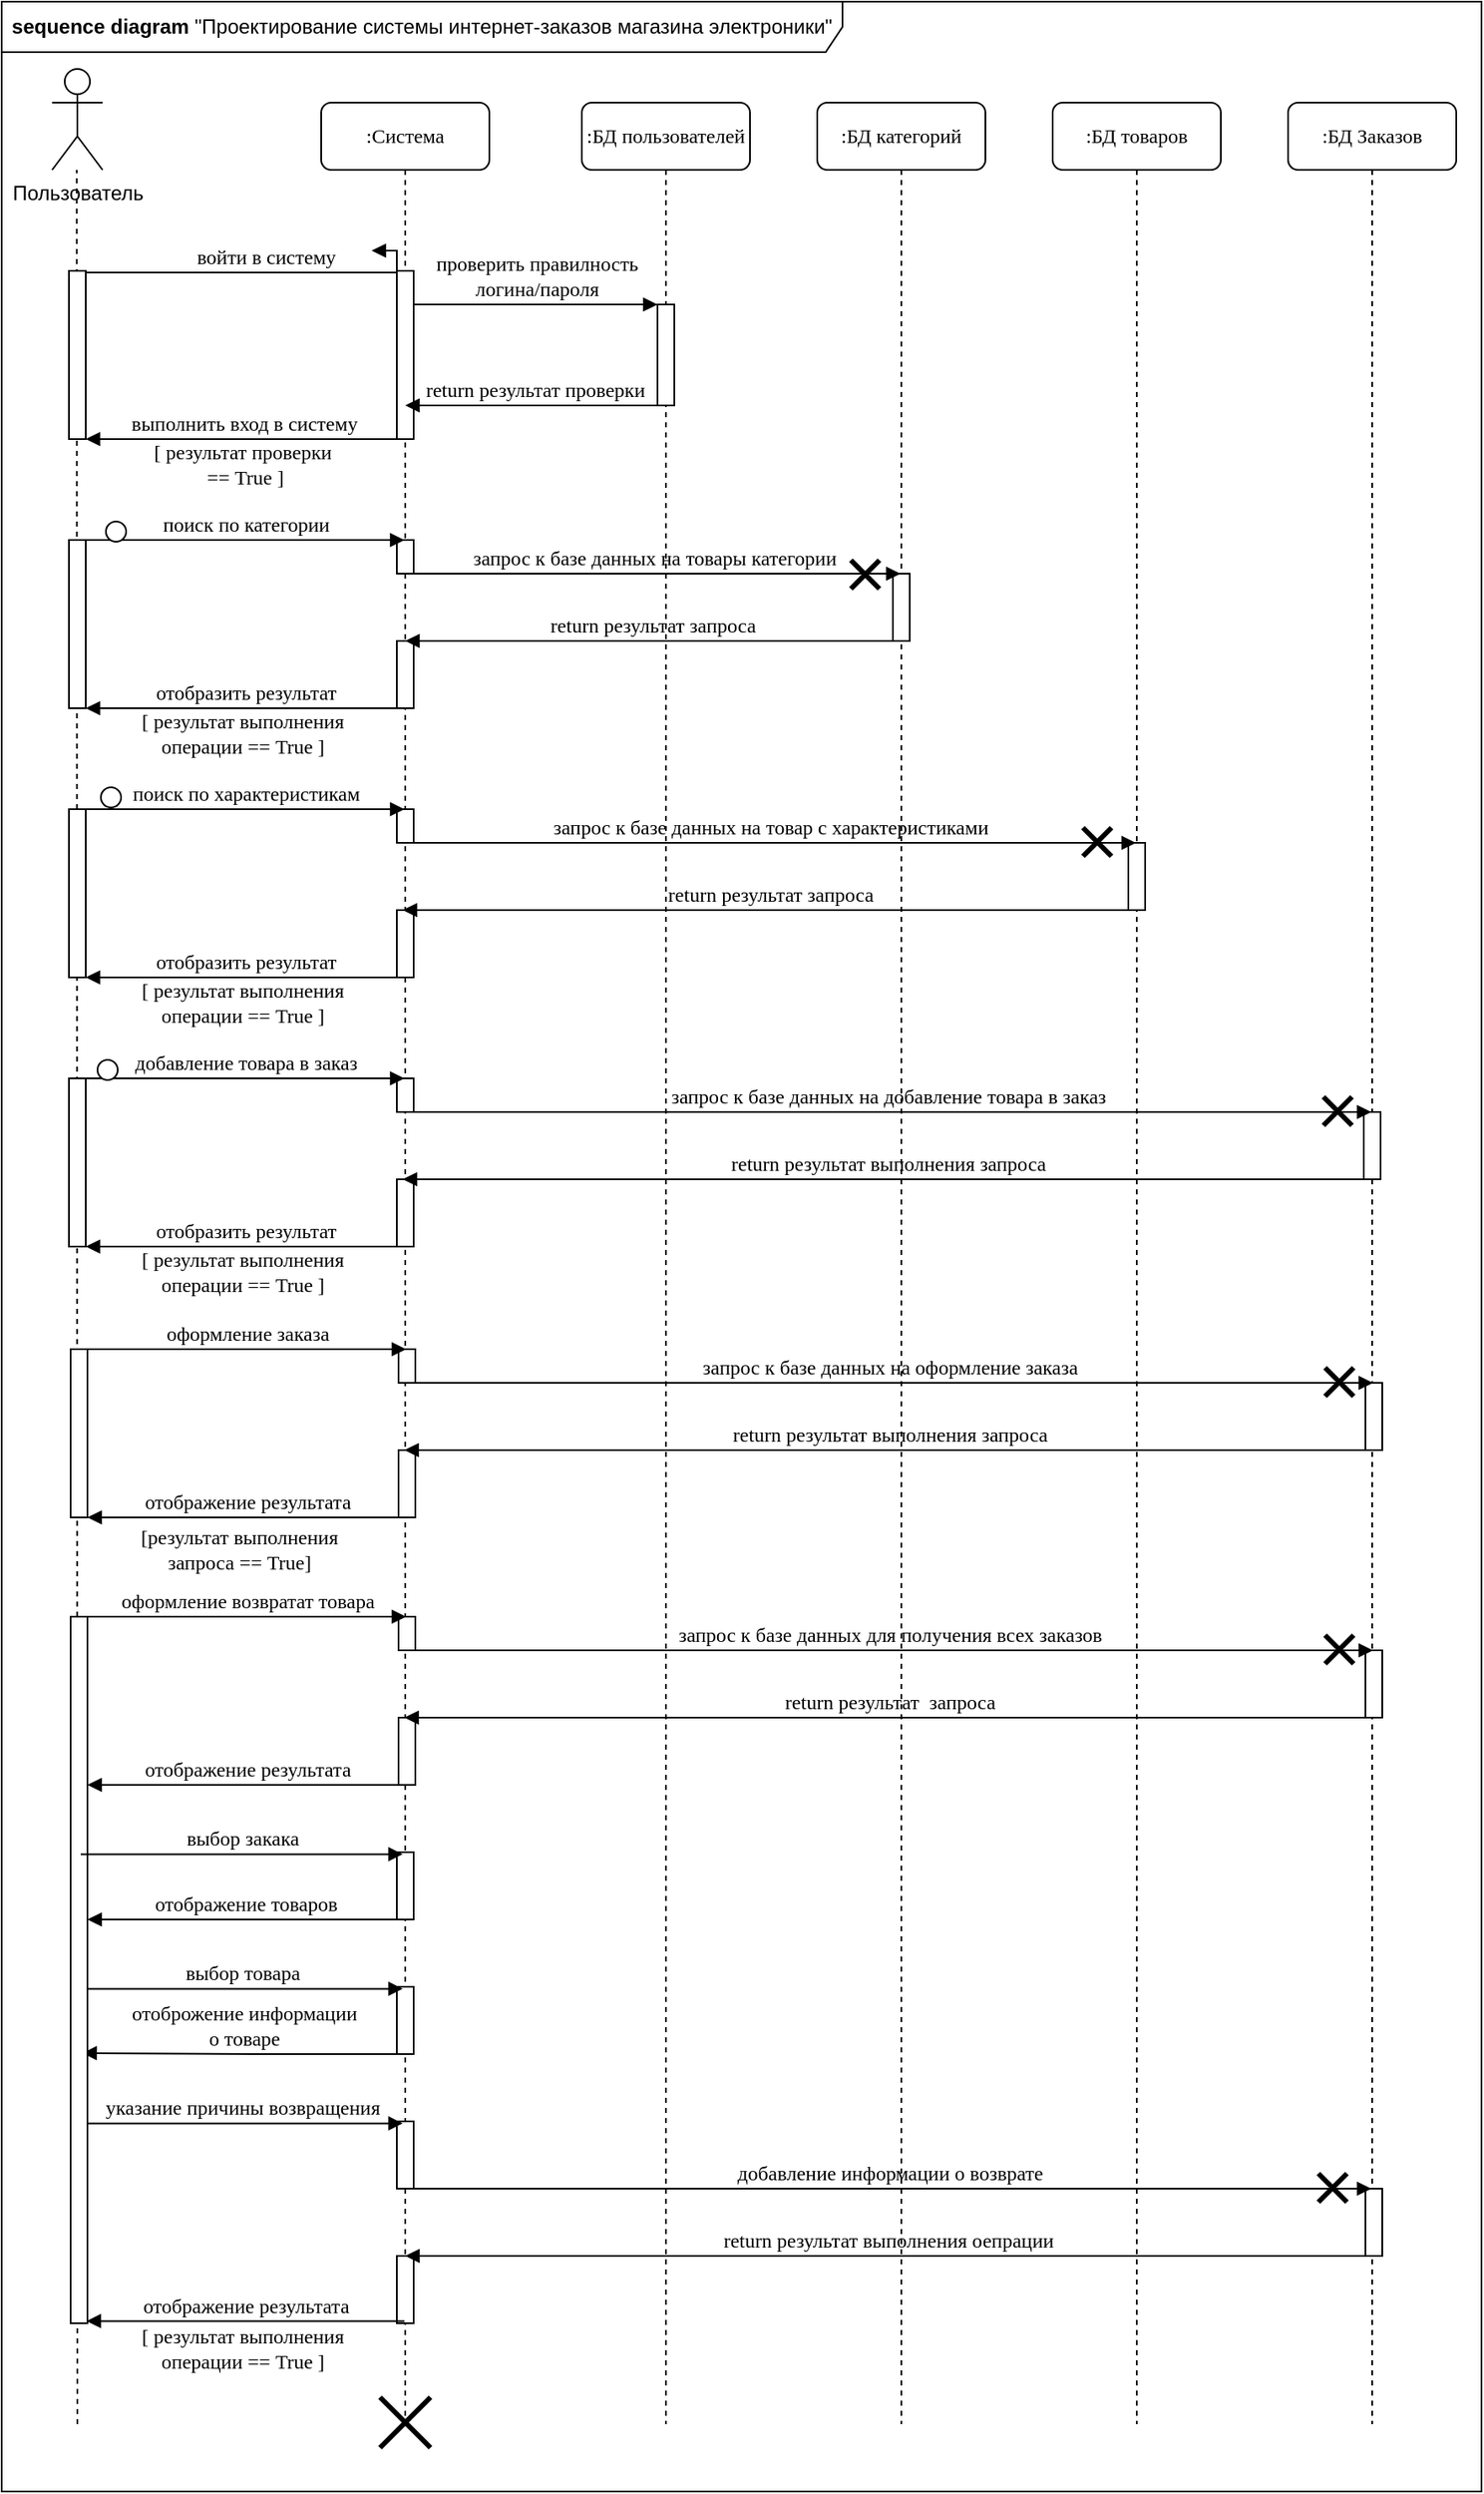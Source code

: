 <mxfile version="12.9.10" type="github">
  <diagram name="Page-1" id="13e1069c-82ec-6db2-03f1-153e76fe0fe0">
    <mxGraphModel dx="824" dy="417" grid="1" gridSize="10" guides="1" tooltips="1" connect="1" arrows="1" fold="1" page="1" pageScale="1" pageWidth="1100" pageHeight="850" background="#ffffff" math="0" shadow="0">
      <root>
        <mxCell id="0" />
        <mxCell id="1" parent="0" />
        <mxCell id="cNQvv4U7qq9ZEQ0QpZhL-15" value="&lt;b&gt;sequence diagram&lt;/b&gt;&amp;nbsp;&quot;Проектирование системы интернет-заказов магазина электроники&quot;" style="shape=umlFrame;whiteSpace=wrap;html=1;width=500;height=30;" vertex="1" parent="1">
          <mxGeometry x="40" y="40" width="880" height="1480" as="geometry" />
        </mxCell>
        <mxCell id="7baba1c4bc27f4b0-2" value=":Система" style="shape=umlLifeline;perimeter=lifelinePerimeter;whiteSpace=wrap;html=1;container=1;collapsible=0;recursiveResize=0;outlineConnect=0;rounded=1;shadow=0;comic=0;labelBackgroundColor=none;strokeWidth=1;fontFamily=Verdana;fontSize=12;align=center;" parent="1" vertex="1">
          <mxGeometry x="230" y="100" width="100" height="1380" as="geometry" />
        </mxCell>
        <mxCell id="7baba1c4bc27f4b0-10" value="" style="html=1;points=[];perimeter=orthogonalPerimeter;rounded=0;shadow=0;comic=0;labelBackgroundColor=none;strokeWidth=1;fontFamily=Verdana;fontSize=12;align=center;" parent="7baba1c4bc27f4b0-2" vertex="1">
          <mxGeometry x="45" y="100" width="10" height="100" as="geometry" />
        </mxCell>
        <mxCell id="cNQvv4U7qq9ZEQ0QpZhL-31" value="" style="html=1;points=[];perimeter=orthogonalPerimeter;rounded=0;shadow=0;comic=0;labelBackgroundColor=none;strokeWidth=1;fontFamily=Verdana;fontSize=12;align=center;" vertex="1" parent="7baba1c4bc27f4b0-2">
          <mxGeometry x="45" y="260" width="10" height="20" as="geometry" />
        </mxCell>
        <mxCell id="cNQvv4U7qq9ZEQ0QpZhL-36" value="" style="html=1;points=[];perimeter=orthogonalPerimeter;rounded=0;shadow=0;comic=0;labelBackgroundColor=none;strokeWidth=1;fontFamily=Verdana;fontSize=12;align=center;" vertex="1" parent="7baba1c4bc27f4b0-2">
          <mxGeometry x="45" y="320" width="10" height="40" as="geometry" />
        </mxCell>
        <mxCell id="cNQvv4U7qq9ZEQ0QpZhL-108" value="" style="html=1;points=[];perimeter=orthogonalPerimeter;rounded=0;shadow=0;comic=0;labelBackgroundColor=none;strokeWidth=1;fontFamily=Verdana;fontSize=12;align=center;" vertex="1" parent="7baba1c4bc27f4b0-2">
          <mxGeometry x="45" y="1040" width="10" height="40" as="geometry" />
        </mxCell>
        <mxCell id="cNQvv4U7qq9ZEQ0QpZhL-112" value="" style="html=1;points=[];perimeter=orthogonalPerimeter;rounded=0;shadow=0;comic=0;labelBackgroundColor=none;strokeWidth=1;fontFamily=Verdana;fontSize=12;align=center;" vertex="1" parent="7baba1c4bc27f4b0-2">
          <mxGeometry x="45" y="1120" width="10" height="40" as="geometry" />
        </mxCell>
        <mxCell id="cNQvv4U7qq9ZEQ0QpZhL-113" value="выбор товара" style="html=1;verticalAlign=bottom;endArrow=block;labelBackgroundColor=none;fontFamily=Verdana;fontSize=12;elbow=vertical;exitX=0.7;exitY=0.706;exitDx=0;exitDy=0;exitPerimeter=0;" edge="1" parent="7baba1c4bc27f4b0-2">
          <mxGeometry relative="1" as="geometry">
            <mxPoint x="-143.0" y="1121.2" as="sourcePoint" />
            <mxPoint x="48.5" y="1121.2" as="targetPoint" />
            <Array as="points" />
          </mxGeometry>
        </mxCell>
        <mxCell id="cNQvv4U7qq9ZEQ0QpZhL-114" value="отоброжение информации&lt;br&gt;о товаре" style="html=1;verticalAlign=bottom;endArrow=block;labelBackgroundColor=none;fontFamily=Verdana;fontSize=12;elbow=vertical;entryX=0.7;entryY=0.598;entryDx=0;entryDy=0;entryPerimeter=0;" edge="1" parent="7baba1c4bc27f4b0-2">
          <mxGeometry relative="1" as="geometry">
            <mxPoint x="49.5" y="1160" as="sourcePoint" />
            <mxPoint x="-142.0" y="1159.4" as="targetPoint" />
            <Array as="points">
              <mxPoint x="-30" y="1160" />
            </Array>
          </mxGeometry>
        </mxCell>
        <mxCell id="cNQvv4U7qq9ZEQ0QpZhL-116" value="" style="html=1;points=[];perimeter=orthogonalPerimeter;rounded=0;shadow=0;comic=0;labelBackgroundColor=none;strokeWidth=1;fontFamily=Verdana;fontSize=12;align=center;" vertex="1" parent="7baba1c4bc27f4b0-2">
          <mxGeometry x="45" y="1200" width="10" height="40" as="geometry" />
        </mxCell>
        <mxCell id="cNQvv4U7qq9ZEQ0QpZhL-117" value="указание причины возвращения" style="html=1;verticalAlign=bottom;endArrow=block;labelBackgroundColor=none;fontFamily=Verdana;fontSize=12;elbow=vertical;exitX=0.7;exitY=0.706;exitDx=0;exitDy=0;exitPerimeter=0;" edge="1" parent="7baba1c4bc27f4b0-2">
          <mxGeometry relative="1" as="geometry">
            <mxPoint x="-143.0" y="1201.2" as="sourcePoint" />
            <mxPoint x="48.5" y="1201.2" as="targetPoint" />
            <Array as="points" />
          </mxGeometry>
        </mxCell>
        <mxCell id="cNQvv4U7qq9ZEQ0QpZhL-123" value="" style="html=1;points=[];perimeter=orthogonalPerimeter;rounded=0;shadow=0;comic=0;labelBackgroundColor=none;strokeWidth=1;fontFamily=Verdana;fontSize=12;align=center;" vertex="1" parent="7baba1c4bc27f4b0-2">
          <mxGeometry x="45" y="1280" width="10" height="40" as="geometry" />
        </mxCell>
        <mxCell id="7baba1c4bc27f4b0-3" value=":БД пользователей" style="shape=umlLifeline;perimeter=lifelinePerimeter;whiteSpace=wrap;html=1;container=1;collapsible=0;recursiveResize=0;outlineConnect=0;rounded=1;shadow=0;comic=0;labelBackgroundColor=none;strokeWidth=1;fontFamily=Verdana;fontSize=12;align=center;" parent="1" vertex="1">
          <mxGeometry x="385" y="100" width="100" height="1380" as="geometry" />
        </mxCell>
        <mxCell id="7baba1c4bc27f4b0-13" value="" style="html=1;points=[];perimeter=orthogonalPerimeter;rounded=0;shadow=0;comic=0;labelBackgroundColor=none;strokeWidth=1;fontFamily=Verdana;fontSize=12;align=center;" parent="7baba1c4bc27f4b0-3" vertex="1">
          <mxGeometry x="45" y="120" width="10" height="60" as="geometry" />
        </mxCell>
        <mxCell id="7baba1c4bc27f4b0-4" value=":БД категорий" style="shape=umlLifeline;perimeter=lifelinePerimeter;whiteSpace=wrap;html=1;container=1;collapsible=0;recursiveResize=0;outlineConnect=0;rounded=1;shadow=0;comic=0;labelBackgroundColor=none;strokeWidth=1;fontFamily=Verdana;fontSize=12;align=center;" parent="1" vertex="1">
          <mxGeometry x="525" y="100" width="100" height="1380" as="geometry" />
        </mxCell>
        <mxCell id="cNQvv4U7qq9ZEQ0QpZhL-29" value="" style="html=1;points=[];perimeter=orthogonalPerimeter;rounded=0;shadow=0;comic=0;labelBackgroundColor=none;strokeWidth=1;fontFamily=Verdana;fontSize=12;align=center;" vertex="1" parent="7baba1c4bc27f4b0-4">
          <mxGeometry x="45" y="280" width="10" height="40" as="geometry" />
        </mxCell>
        <mxCell id="7baba1c4bc27f4b0-5" value=":БД товаров" style="shape=umlLifeline;perimeter=lifelinePerimeter;whiteSpace=wrap;html=1;container=1;collapsible=0;recursiveResize=0;outlineConnect=0;rounded=1;shadow=0;comic=0;labelBackgroundColor=none;strokeWidth=1;fontFamily=Verdana;fontSize=12;align=center;" parent="1" vertex="1">
          <mxGeometry x="665" y="100" width="100" height="1380" as="geometry" />
        </mxCell>
        <mxCell id="cNQvv4U7qq9ZEQ0QpZhL-56" value="" style="html=1;points=[];perimeter=orthogonalPerimeter;rounded=0;shadow=0;comic=0;labelBackgroundColor=none;strokeWidth=1;fontFamily=Verdana;fontSize=12;align=center;" vertex="1" parent="7baba1c4bc27f4b0-5">
          <mxGeometry x="45" y="440" width="10" height="40" as="geometry" />
        </mxCell>
        <mxCell id="7baba1c4bc27f4b0-6" value=":БД Заказов" style="shape=umlLifeline;perimeter=lifelinePerimeter;whiteSpace=wrap;html=1;container=1;collapsible=0;recursiveResize=0;outlineConnect=0;rounded=1;shadow=0;comic=0;labelBackgroundColor=none;strokeWidth=1;fontFamily=Verdana;fontSize=12;align=center;" parent="1" vertex="1">
          <mxGeometry x="805" y="100" width="100" height="1380" as="geometry" />
        </mxCell>
        <mxCell id="cNQvv4U7qq9ZEQ0QpZhL-62" value="" style="html=1;points=[];perimeter=orthogonalPerimeter;rounded=0;shadow=0;comic=0;labelBackgroundColor=none;strokeWidth=1;fontFamily=Verdana;fontSize=12;align=center;" vertex="1" parent="7baba1c4bc27f4b0-6">
          <mxGeometry x="45" y="600" width="10" height="40" as="geometry" />
        </mxCell>
        <mxCell id="cNQvv4U7qq9ZEQ0QpZhL-120" value="" style="html=1;points=[];perimeter=orthogonalPerimeter;rounded=0;shadow=0;comic=0;labelBackgroundColor=none;strokeWidth=1;fontFamily=Verdana;fontSize=12;align=center;" vertex="1" parent="7baba1c4bc27f4b0-6">
          <mxGeometry x="46" y="1240" width="10" height="40" as="geometry" />
        </mxCell>
        <mxCell id="7baba1c4bc27f4b0-14" value="проверить правилность&lt;br&gt;логина/пароля" style="html=1;verticalAlign=bottom;endArrow=block;entryX=0;entryY=0;labelBackgroundColor=none;fontFamily=Verdana;fontSize=12;edgeStyle=elbowEdgeStyle;elbow=vertical;" parent="1" source="7baba1c4bc27f4b0-10" target="7baba1c4bc27f4b0-13" edge="1">
          <mxGeometry relative="1" as="geometry">
            <mxPoint x="355" y="220" as="sourcePoint" />
          </mxGeometry>
        </mxCell>
        <mxCell id="cNQvv4U7qq9ZEQ0QpZhL-11" value="Пользователь" style="shape=umlActor;verticalLabelPosition=bottom;labelBackgroundColor=#ffffff;verticalAlign=top;html=1;outlineConnect=0;" vertex="1" parent="1">
          <mxGeometry x="70" y="80" width="30" height="60" as="geometry" />
        </mxCell>
        <mxCell id="cNQvv4U7qq9ZEQ0QpZhL-18" value="return результат проверки" style="html=1;verticalAlign=bottom;endArrow=block;labelBackgroundColor=none;fontFamily=Verdana;fontSize=12;edgeStyle=elbowEdgeStyle;elbow=vertical;" edge="1" parent="1" source="7baba1c4bc27f4b0-3" target="7baba1c4bc27f4b0-2">
          <mxGeometry relative="1" as="geometry">
            <mxPoint x="290" y="229.69" as="sourcePoint" />
            <mxPoint x="440" y="230" as="targetPoint" />
            <Array as="points">
              <mxPoint x="360" y="280" />
            </Array>
          </mxGeometry>
        </mxCell>
        <mxCell id="cNQvv4U7qq9ZEQ0QpZhL-20" value="выполнить вход в систему" style="html=1;verticalAlign=bottom;endArrow=block;labelBackgroundColor=none;fontFamily=Verdana;fontSize=12;elbow=vertical;" edge="1" parent="1" target="7baba1c4bc27f4b0-9">
          <mxGeometry relative="1" as="geometry">
            <mxPoint x="278.5" y="300" as="sourcePoint" />
            <mxPoint x="86" y="302" as="targetPoint" />
          </mxGeometry>
        </mxCell>
        <mxCell id="cNQvv4U7qq9ZEQ0QpZhL-14" value="" style="endArrow=none;dashed=1;html=1;strokeColor=#000000;" edge="1" parent="1">
          <mxGeometry width="50" height="50" relative="1" as="geometry">
            <mxPoint x="85" y="1480" as="sourcePoint" />
            <mxPoint x="84.66" y="140" as="targetPoint" />
          </mxGeometry>
        </mxCell>
        <mxCell id="7baba1c4bc27f4b0-9" value="" style="html=1;points=[];perimeter=orthogonalPerimeter;rounded=0;shadow=0;comic=0;labelBackgroundColor=none;strokeWidth=1;fontFamily=Verdana;fontSize=12;align=center;" parent="1" vertex="1">
          <mxGeometry x="80" y="200" width="10" height="100" as="geometry" />
        </mxCell>
        <mxCell id="cNQvv4U7qq9ZEQ0QpZhL-25" value="" style="html=1;points=[];perimeter=orthogonalPerimeter;rounded=0;shadow=0;comic=0;labelBackgroundColor=none;strokeWidth=1;fontFamily=Verdana;fontSize=12;align=center;" vertex="1" parent="1">
          <mxGeometry x="80" y="360" width="10" height="100" as="geometry" />
        </mxCell>
        <mxCell id="cNQvv4U7qq9ZEQ0QpZhL-30" value="поиск по категории" style="html=1;verticalAlign=bottom;endArrow=block;labelBackgroundColor=none;fontFamily=Verdana;fontSize=12;elbow=vertical;exitX=1;exitY=0;exitDx=0;exitDy=0;exitPerimeter=0;" edge="1" parent="1" source="cNQvv4U7qq9ZEQ0QpZhL-25" target="7baba1c4bc27f4b0-2">
          <mxGeometry relative="1" as="geometry">
            <mxPoint x="100" y="380" as="sourcePoint" />
            <mxPoint x="584.5" y="410" as="targetPoint" />
            <Array as="points" />
          </mxGeometry>
        </mxCell>
        <mxCell id="cNQvv4U7qq9ZEQ0QpZhL-33" value="запрос к базе данных на товары категории&lt;span style=&quot;font-family: monospace ; font-size: 0px&quot;&gt;%3CmxGraphModel%3E%3Croot%3E%3CmxCell%20id%3D%220%22%2F%3E%3CmxCell%20id%3D%221%22%20parent%3D%220%22%2F%3E%3CmxCell%20id%3D%222%22%20value%3D%22%D0%BF%D0%BE%D0%B8%D1%81%D0%BA%20%D0%BF%D0%BE%20%D1%85%D0%B0%D1%80%D0%B0%D0%BA%D1%82%D0%B5%D1%80%D0%B8%D1%81%D1%82%D0%B8%D0%BA%D0%B0%D0%BC%22%20style%3D%22html%3D1%3BverticalAlign%3Dbottom%3BendArrow%3Dblock%3BlabelBackgroundColor%3Dnone%3BfontFamily%3DVerdana%3BfontSize%3D12%3Belbow%3Dvertical%3BexitX%3D1%3BexitY%3D0%3BexitDx%3D0%3BexitDy%3D0%3BexitPerimeter%3D0%3B%22%20edge%3D%221%22%20parent%3D%221%22%3E%3CmxGeometry%20relative%3D%221%22%20as%3D%22geometry%22%3E%3CmxPoint%20x%3D%2250%22%20y%3D%22360%22%20as%3D%22sourcePoint%22%2F%3E%3CmxPoint%20x%3D%22239.5%22%20y%3D%22360%22%20as%3D%22targetPoint%22%2F%3E%3CArray%20as%3D%22points%22%2F%3E%3C%2FmxGeometry%3E%3C%2FmxCell%3E%3C%2Froot%3E%3C%2FmxGraphModel%3E&lt;/span&gt;" style="html=1;verticalAlign=bottom;endArrow=block;labelBackgroundColor=none;fontFamily=Verdana;fontSize=12;elbow=vertical;" edge="1" parent="1" source="7baba1c4bc27f4b0-2" target="7baba1c4bc27f4b0-4">
          <mxGeometry relative="1" as="geometry">
            <mxPoint x="310" y="370" as="sourcePoint" />
            <mxPoint x="499.5" y="370" as="targetPoint" />
            <Array as="points">
              <mxPoint x="510" y="380" />
            </Array>
          </mxGeometry>
        </mxCell>
        <mxCell id="cNQvv4U7qq9ZEQ0QpZhL-35" value="return результат запроса" style="html=1;verticalAlign=bottom;endArrow=block;labelBackgroundColor=none;fontFamily=Verdana;fontSize=12;elbow=vertical;" edge="1" parent="1" source="7baba1c4bc27f4b0-4" target="7baba1c4bc27f4b0-2">
          <mxGeometry relative="1" as="geometry">
            <mxPoint x="289.667" y="390" as="sourcePoint" />
            <mxPoint x="724.5" y="390" as="targetPoint" />
            <Array as="points">
              <mxPoint x="530" y="420" />
            </Array>
          </mxGeometry>
        </mxCell>
        <mxCell id="cNQvv4U7qq9ZEQ0QpZhL-37" value="отобразить результат" style="html=1;verticalAlign=bottom;endArrow=block;labelBackgroundColor=none;fontFamily=Verdana;fontSize=12;elbow=vertical;" edge="1" parent="1" source="7baba1c4bc27f4b0-2" target="cNQvv4U7qq9ZEQ0QpZhL-25">
          <mxGeometry relative="1" as="geometry">
            <mxPoint x="90" y="470" as="sourcePoint" />
            <mxPoint x="85" y="450" as="targetPoint" />
            <Array as="points">
              <mxPoint x="190" y="460" />
            </Array>
          </mxGeometry>
        </mxCell>
        <mxCell id="cNQvv4U7qq9ZEQ0QpZhL-54" value="" style="html=1;points=[];perimeter=orthogonalPerimeter;rounded=0;shadow=0;comic=0;labelBackgroundColor=none;strokeWidth=1;fontFamily=Verdana;fontSize=12;align=center;" vertex="1" parent="1">
          <mxGeometry x="275" y="520" width="10" height="20" as="geometry" />
        </mxCell>
        <mxCell id="cNQvv4U7qq9ZEQ0QpZhL-55" value="" style="html=1;points=[];perimeter=orthogonalPerimeter;rounded=0;shadow=0;comic=0;labelBackgroundColor=none;strokeWidth=1;fontFamily=Verdana;fontSize=12;align=center;" vertex="1" parent="1">
          <mxGeometry x="275" y="580" width="10" height="40" as="geometry" />
        </mxCell>
        <mxCell id="cNQvv4U7qq9ZEQ0QpZhL-57" value="" style="html=1;points=[];perimeter=orthogonalPerimeter;rounded=0;shadow=0;comic=0;labelBackgroundColor=none;strokeWidth=1;fontFamily=Verdana;fontSize=12;align=center;" vertex="1" parent="1">
          <mxGeometry x="80" y="520" width="10" height="100" as="geometry" />
        </mxCell>
        <mxCell id="cNQvv4U7qq9ZEQ0QpZhL-58" value="поиск по характеристикам" style="html=1;verticalAlign=bottom;endArrow=block;labelBackgroundColor=none;fontFamily=Verdana;fontSize=12;elbow=vertical;exitX=1;exitY=0;exitDx=0;exitDy=0;exitPerimeter=0;" edge="1" parent="1" source="cNQvv4U7qq9ZEQ0QpZhL-57">
          <mxGeometry relative="1" as="geometry">
            <mxPoint x="100" y="540" as="sourcePoint" />
            <mxPoint x="279.5" y="520" as="targetPoint" />
            <Array as="points" />
          </mxGeometry>
        </mxCell>
        <mxCell id="cNQvv4U7qq9ZEQ0QpZhL-59" value="запрос к базе данных на товар с характеристиками&lt;span style=&quot;font-family: monospace ; font-size: 0px&quot;&gt;% на товар 3CmxGraphModel%3E%3Croot%3E%3CmxCell%20id%3D%220%22%2F%3E%3CmxCell%20id%3D%221%22%20parent%3D%220%22%2F%3E%3CmxCell%20id%3D%222%22%20value%3D%22%D0%BF%D0%BE%D0%B8%D1%81%D0%BA%20%D0%BF%D0%BE%20%D1%85%D0%B0%D1%80%D0%B0%D0%BA%D1%82%D0%B5%D1%80%D0%B8%D1%81%D1%82%D0%B8%D0%BA%D0%B0%D0%BC%22%20style%3D%22html%3D1%3BverticalAlign%3Dbottom%3BendArrow%3Dblock%3BlabelBackgroundColor%3Dnone%3BfontFamily%3DVerdana%3BfontSize%3D12%3Belbow%3Dvertical%3BexitX%3D1%3BexitY%3D0%3BexitDx%3D0%3BexitDy%3D0%3BexitPerimeter%3D0%3B%22%20edge%3D%221%22%20parent%3D%221%22%3E%3CmxGeometry%20relative%3D%221%22%20as%3D%22geometry%22%3E%3CmxPoint%20x%3D%2250%22%20y%3D%22360%22%20as%3D%22sourcePoint%22%2F%3E%3CmxPoint%20x%3D%22239.5%22%20y%3D%22360%22%20as%3D%22targetPoint%22%2F%3E%3CArray%20as%3D%22points%22%2F%3E%3C%2FmxGeometry%3E%3C%2FmxCell%3E%3C%2Froot%3E%3C%2FmxGraphModel%3E п&lt;/span&gt;" style="html=1;verticalAlign=bottom;endArrow=block;labelBackgroundColor=none;fontFamily=Verdana;fontSize=12;elbow=vertical;" edge="1" parent="1" target="7baba1c4bc27f4b0-5">
          <mxGeometry relative="1" as="geometry">
            <mxPoint x="278.5" y="540" as="sourcePoint" />
            <mxPoint x="574.5" y="540" as="targetPoint" />
            <Array as="points">
              <mxPoint x="510" y="540" />
            </Array>
          </mxGeometry>
        </mxCell>
        <mxCell id="cNQvv4U7qq9ZEQ0QpZhL-60" value="return результат запроса" style="html=1;verticalAlign=bottom;endArrow=block;labelBackgroundColor=none;fontFamily=Verdana;fontSize=12;elbow=vertical;" edge="1" parent="1" source="7baba1c4bc27f4b0-5">
          <mxGeometry relative="1" as="geometry">
            <mxPoint x="574.5" y="580" as="sourcePoint" />
            <mxPoint x="278.5" y="580" as="targetPoint" />
            <Array as="points">
              <mxPoint x="530" y="580" />
            </Array>
          </mxGeometry>
        </mxCell>
        <mxCell id="cNQvv4U7qq9ZEQ0QpZhL-61" value="отобразить результат" style="html=1;verticalAlign=bottom;endArrow=block;labelBackgroundColor=none;fontFamily=Verdana;fontSize=12;elbow=vertical;" edge="1" parent="1" target="cNQvv4U7qq9ZEQ0QpZhL-57">
          <mxGeometry relative="1" as="geometry">
            <mxPoint x="279.5" y="620" as="sourcePoint" />
            <mxPoint x="85" y="610" as="targetPoint" />
            <Array as="points">
              <mxPoint x="190" y="620" />
            </Array>
          </mxGeometry>
        </mxCell>
        <mxCell id="cNQvv4U7qq9ZEQ0QpZhL-63" value="" style="html=1;points=[];perimeter=orthogonalPerimeter;rounded=0;shadow=0;comic=0;labelBackgroundColor=none;strokeWidth=1;fontFamily=Verdana;fontSize=12;align=center;" vertex="1" parent="1">
          <mxGeometry x="275" y="680" width="10" height="20" as="geometry" />
        </mxCell>
        <mxCell id="cNQvv4U7qq9ZEQ0QpZhL-64" value="" style="html=1;points=[];perimeter=orthogonalPerimeter;rounded=0;shadow=0;comic=0;labelBackgroundColor=none;strokeWidth=1;fontFamily=Verdana;fontSize=12;align=center;" vertex="1" parent="1">
          <mxGeometry x="275" y="740" width="10" height="40" as="geometry" />
        </mxCell>
        <mxCell id="cNQvv4U7qq9ZEQ0QpZhL-65" value="" style="html=1;points=[];perimeter=orthogonalPerimeter;rounded=0;shadow=0;comic=0;labelBackgroundColor=none;strokeWidth=1;fontFamily=Verdana;fontSize=12;align=center;" vertex="1" parent="1">
          <mxGeometry x="80" y="680" width="10" height="100" as="geometry" />
        </mxCell>
        <mxCell id="cNQvv4U7qq9ZEQ0QpZhL-66" value="добавление товара в заказ" style="html=1;verticalAlign=bottom;endArrow=block;labelBackgroundColor=none;fontFamily=Verdana;fontSize=12;elbow=vertical;exitX=1;exitY=0;exitDx=0;exitDy=0;exitPerimeter=0;" edge="1" parent="1" source="cNQvv4U7qq9ZEQ0QpZhL-65">
          <mxGeometry relative="1" as="geometry">
            <mxPoint x="100" y="700" as="sourcePoint" />
            <mxPoint x="279.5" y="680" as="targetPoint" />
            <Array as="points" />
          </mxGeometry>
        </mxCell>
        <mxCell id="cNQvv4U7qq9ZEQ0QpZhL-67" value="запрос к базе данных на добавление товара в заказ&lt;span style=&quot;font-family: monospace ; font-size: 0px&quot;&gt;%3CmxGraphModel%3E%3Croot%3E%3CmxCell%20id%3D%220%22%2F%3E%3CmxCell%20id%3D%221%22%20parent%3D%220%22%2F%3E%3CmxCell%20id%3D%222%22%20value%3D%22%D0%BF%D0%BE%D0%B8%D1%81%D0%BA%20%D0%BF%D0%BE%20%D1%85%D0%B0%D1%80%D0%B0%D0%BA%D1%82%D0%B5%D1%80%D0%B8%D1%81%D1%82%D0%B8%D0%BA%D0%B0%D0%BC%22%20style%3D%22html%3D1%3BverticalAlign%3Dbottom%3BendArrow%3Dblock%3BlabelBackgroundColor%3Dnone%3BfontFamily%3DVerdana%3BfontSize%3D12%3Belbow%3Dvertical%3BexitX%3D1%3BexitY%3D0%3BexitDx%3D0%3BexitDy%3D0%3BexitPerimeter%3D0%3B%22%20edge%3D%221%22%20parent%3D%221%22%3E%3CmxGeometry%20relative%3D%221%22%20as%3D%22geometry%22%3E%3CmxPoint%20x%3D%2250%22%20y%3D%22360%22%20as%3D%22sourcePoint%22%2F%3E%3CmxPoint%20x%3D%22239.5%22%20y%3D%22360%22%20as%3D%22targetPoint%22%2F%3E%3CArray%20as%3D%22points%22%2F%3E%3C%2FmxGeometry%3E%3C%2FmxCell%3E%3C%2Froot%3E%3C%2FmxGraphModel%3E&amp;nbsp; &amp;nbsp;на&amp;nbsp;&lt;/span&gt;" style="html=1;verticalAlign=bottom;endArrow=block;labelBackgroundColor=none;fontFamily=Verdana;fontSize=12;elbow=vertical;" edge="1" parent="1" target="7baba1c4bc27f4b0-6">
          <mxGeometry relative="1" as="geometry">
            <mxPoint x="278.5" y="700" as="sourcePoint" />
            <mxPoint x="714.5" y="700" as="targetPoint" />
            <Array as="points">
              <mxPoint x="510" y="700" />
            </Array>
          </mxGeometry>
        </mxCell>
        <mxCell id="cNQvv4U7qq9ZEQ0QpZhL-68" value="return результат выполнения запроса" style="html=1;verticalAlign=bottom;endArrow=block;labelBackgroundColor=none;fontFamily=Verdana;fontSize=12;elbow=vertical;" edge="1" parent="1" source="7baba1c4bc27f4b0-6">
          <mxGeometry relative="1" as="geometry">
            <mxPoint x="714.5" y="740" as="sourcePoint" />
            <mxPoint x="278.5" y="740" as="targetPoint" />
            <Array as="points">
              <mxPoint x="530" y="740" />
            </Array>
          </mxGeometry>
        </mxCell>
        <mxCell id="cNQvv4U7qq9ZEQ0QpZhL-69" value="отобразить результат" style="html=1;verticalAlign=bottom;endArrow=block;labelBackgroundColor=none;fontFamily=Verdana;fontSize=12;elbow=vertical;" edge="1" parent="1" target="cNQvv4U7qq9ZEQ0QpZhL-65">
          <mxGeometry relative="1" as="geometry">
            <mxPoint x="279.5" y="780" as="sourcePoint" />
            <mxPoint x="85" y="770" as="targetPoint" />
            <Array as="points">
              <mxPoint x="190" y="780" />
            </Array>
          </mxGeometry>
        </mxCell>
        <mxCell id="cNQvv4U7qq9ZEQ0QpZhL-75" value="" style="shape=umlDestroy;whiteSpace=wrap;html=1;strokeWidth=3;" vertex="1" parent="1">
          <mxGeometry x="545" y="372" width="17" height="17" as="geometry" />
        </mxCell>
        <mxCell id="cNQvv4U7qq9ZEQ0QpZhL-76" value="" style="shape=umlDestroy;whiteSpace=wrap;html=1;strokeWidth=3;" vertex="1" parent="1">
          <mxGeometry x="683" y="531" width="17" height="17" as="geometry" />
        </mxCell>
        <mxCell id="cNQvv4U7qq9ZEQ0QpZhL-77" value="" style="shape=umlDestroy;whiteSpace=wrap;html=1;strokeWidth=3;" vertex="1" parent="1">
          <mxGeometry x="826" y="691" width="17" height="17" as="geometry" />
        </mxCell>
        <mxCell id="cNQvv4U7qq9ZEQ0QpZhL-78" value="" style="ellipse;html=1;shape=startState;fillColor=#FFFFFF;strokeColor=#000000;" vertex="1" parent="1">
          <mxGeometry x="95" y="503" width="20" height="20" as="geometry" />
        </mxCell>
        <mxCell id="cNQvv4U7qq9ZEQ0QpZhL-80" value="" style="ellipse;html=1;shape=startState;fillColor=#FFFFFF;strokeColor=#000000;" vertex="1" parent="1">
          <mxGeometry x="98" y="345" width="20" height="20" as="geometry" />
        </mxCell>
        <mxCell id="cNQvv4U7qq9ZEQ0QpZhL-81" value="" style="ellipse;html=1;shape=startState;fillColor=#FFFFFF;strokeColor=#000000;" vertex="1" parent="1">
          <mxGeometry x="93" y="665" width="20" height="20" as="geometry" />
        </mxCell>
        <mxCell id="cNQvv4U7qq9ZEQ0QpZhL-82" value="" style="html=1;points=[];perimeter=orthogonalPerimeter;rounded=0;shadow=0;comic=0;labelBackgroundColor=none;strokeWidth=1;fontFamily=Verdana;fontSize=12;align=center;" vertex="1" parent="1">
          <mxGeometry x="851" y="861" width="10" height="40" as="geometry" />
        </mxCell>
        <mxCell id="cNQvv4U7qq9ZEQ0QpZhL-83" value="" style="html=1;points=[];perimeter=orthogonalPerimeter;rounded=0;shadow=0;comic=0;labelBackgroundColor=none;strokeWidth=1;fontFamily=Verdana;fontSize=12;align=center;" vertex="1" parent="1">
          <mxGeometry x="276" y="841" width="10" height="20" as="geometry" />
        </mxCell>
        <mxCell id="cNQvv4U7qq9ZEQ0QpZhL-84" value="" style="html=1;points=[];perimeter=orthogonalPerimeter;rounded=0;shadow=0;comic=0;labelBackgroundColor=none;strokeWidth=1;fontFamily=Verdana;fontSize=12;align=center;" vertex="1" parent="1">
          <mxGeometry x="276" y="901" width="10" height="40" as="geometry" />
        </mxCell>
        <mxCell id="cNQvv4U7qq9ZEQ0QpZhL-85" value="" style="html=1;points=[];perimeter=orthogonalPerimeter;rounded=0;shadow=0;comic=0;labelBackgroundColor=none;strokeWidth=1;fontFamily=Verdana;fontSize=12;align=center;" vertex="1" parent="1">
          <mxGeometry x="81" y="841" width="10" height="100" as="geometry" />
        </mxCell>
        <mxCell id="cNQvv4U7qq9ZEQ0QpZhL-86" value="оформление заказа" style="html=1;verticalAlign=bottom;endArrow=block;labelBackgroundColor=none;fontFamily=Verdana;fontSize=12;elbow=vertical;exitX=1;exitY=0;exitDx=0;exitDy=0;exitPerimeter=0;" edge="1" parent="1" source="cNQvv4U7qq9ZEQ0QpZhL-85">
          <mxGeometry relative="1" as="geometry">
            <mxPoint x="101" y="861" as="sourcePoint" />
            <mxPoint x="280.5" y="841" as="targetPoint" />
            <Array as="points" />
          </mxGeometry>
        </mxCell>
        <mxCell id="cNQvv4U7qq9ZEQ0QpZhL-87" value="запрос к базе данных на оформление заказа&lt;span style=&quot;font-family: monospace ; font-size: 0px&quot;&gt;%3CmxGraphModel%3E%3Croot%3E%3CmxCell%20id%3D%220%22%2F%3E%3CmxCell%20id%3D%221%22%20parent%3D%220%22%2F%3E%3CmxCell%20id%3D%222%22%20value%3D%22%D0%BF%D0%BE%D0%B8%D1%81%D0%BA%20%D0%BF%D0%BE%20%D1%85%D0%B0%D1%80%D0%B0%D0%BA%D1%82%D0%B5%D1%80%D0%B8%D1%81%D1%82%D0%B8%D0%BA%D0%B0%D0%BC%22%20style%3D%22html%3D1%3BverticalAlign%3Dbottom%3BendArrow%3Dblock%3BlabelBackgroundColor%3Dnone%3BfontFamily%3DVerdana%3BfontSize%3D12%3Belbow%3Dvertical%3BexitX%3D1%3BexitY%3D0%3BexitDx%3D0%3BexitDy%3D0%3BexitPerimeter%3D0%3B%22%20edge%3D%221%22%20parent%3D%221%22%3E%3CmxGeometry%20relative%3D%221%22%20as%3D%22geometry%22%3E%3CmxPoint%20x%3D%2250%22%20y%3D%22360%22%20as%3D%22sourcePoint%22%2F%3E%3CmxPoint%20x%3D%22239.5%22%20y%3D%22360%22%20as%3D%22targetPoint%22%2F%3E%3CArray%20as%3D%22points%22%2F%3E%3C%2FmxGeometry%3E%3C%2FmxCell%3E%3C%2Froot%3E%3C%2FmxGraphModel%3E&amp;nbsp; на&amp;nbsp;&lt;/span&gt;" style="html=1;verticalAlign=bottom;endArrow=block;labelBackgroundColor=none;fontFamily=Verdana;fontSize=12;elbow=vertical;" edge="1" parent="1">
          <mxGeometry relative="1" as="geometry">
            <mxPoint x="279.5" y="861" as="sourcePoint" />
            <mxPoint x="855.5" y="861" as="targetPoint" />
            <Array as="points">
              <mxPoint x="511" y="861" />
            </Array>
          </mxGeometry>
        </mxCell>
        <mxCell id="cNQvv4U7qq9ZEQ0QpZhL-88" value="return результат выполнения запроса" style="html=1;verticalAlign=bottom;endArrow=block;labelBackgroundColor=none;fontFamily=Verdana;fontSize=12;elbow=vertical;" edge="1" parent="1">
          <mxGeometry relative="1" as="geometry">
            <mxPoint x="855.5" y="901" as="sourcePoint" />
            <mxPoint x="279.5" y="901" as="targetPoint" />
            <Array as="points">
              <mxPoint x="531" y="901" />
            </Array>
          </mxGeometry>
        </mxCell>
        <mxCell id="cNQvv4U7qq9ZEQ0QpZhL-89" value="отображение результата" style="html=1;verticalAlign=bottom;endArrow=block;labelBackgroundColor=none;fontFamily=Verdana;fontSize=12;elbow=vertical;" edge="1" parent="1" target="cNQvv4U7qq9ZEQ0QpZhL-85">
          <mxGeometry relative="1" as="geometry">
            <mxPoint x="280.5" y="941" as="sourcePoint" />
            <mxPoint x="86" y="931" as="targetPoint" />
            <Array as="points">
              <mxPoint x="191" y="941" />
            </Array>
          </mxGeometry>
        </mxCell>
        <mxCell id="cNQvv4U7qq9ZEQ0QpZhL-132" value="&lt;div style=&quot;font-family: &amp;#34;verdana&amp;#34;&quot;&gt;[результат выполнения&lt;/div&gt;&lt;span style=&quot;font-family: &amp;#34;verdana&amp;#34;&quot;&gt;запроса == True]&lt;/span&gt;" style="text;html=1;align=center;verticalAlign=middle;resizable=0;points=[];" vertex="1" connectable="0" parent="cNQvv4U7qq9ZEQ0QpZhL-89">
          <mxGeometry x="0.641" y="9" relative="1" as="geometry">
            <mxPoint x="55.5" y="10" as="offset" />
          </mxGeometry>
        </mxCell>
        <mxCell id="cNQvv4U7qq9ZEQ0QpZhL-90" value="" style="shape=umlDestroy;whiteSpace=wrap;html=1;strokeWidth=3;" vertex="1" parent="1">
          <mxGeometry x="827" y="852" width="17" height="17" as="geometry" />
        </mxCell>
        <mxCell id="cNQvv4U7qq9ZEQ0QpZhL-95" value="" style="html=1;points=[];perimeter=orthogonalPerimeter;rounded=0;shadow=0;comic=0;labelBackgroundColor=none;strokeWidth=1;fontFamily=Verdana;fontSize=12;align=center;" vertex="1" parent="1">
          <mxGeometry x="851" y="1020" width="10" height="40" as="geometry" />
        </mxCell>
        <mxCell id="cNQvv4U7qq9ZEQ0QpZhL-96" value="" style="html=1;points=[];perimeter=orthogonalPerimeter;rounded=0;shadow=0;comic=0;labelBackgroundColor=none;strokeWidth=1;fontFamily=Verdana;fontSize=12;align=center;" vertex="1" parent="1">
          <mxGeometry x="276" y="1000" width="10" height="20" as="geometry" />
        </mxCell>
        <mxCell id="cNQvv4U7qq9ZEQ0QpZhL-97" value="" style="html=1;points=[];perimeter=orthogonalPerimeter;rounded=0;shadow=0;comic=0;labelBackgroundColor=none;strokeWidth=1;fontFamily=Verdana;fontSize=12;align=center;" vertex="1" parent="1">
          <mxGeometry x="276" y="1060" width="10" height="40" as="geometry" />
        </mxCell>
        <mxCell id="cNQvv4U7qq9ZEQ0QpZhL-98" value="" style="html=1;points=[];perimeter=orthogonalPerimeter;rounded=0;shadow=0;comic=0;labelBackgroundColor=none;strokeWidth=1;fontFamily=Verdana;fontSize=12;align=center;" vertex="1" parent="1">
          <mxGeometry x="81" y="1000" width="10" height="420" as="geometry" />
        </mxCell>
        <mxCell id="cNQvv4U7qq9ZEQ0QpZhL-99" value="оформление возвратат товара" style="html=1;verticalAlign=bottom;endArrow=block;labelBackgroundColor=none;fontFamily=Verdana;fontSize=12;elbow=vertical;exitX=1;exitY=0;exitDx=0;exitDy=0;exitPerimeter=0;" edge="1" parent="1" source="cNQvv4U7qq9ZEQ0QpZhL-98">
          <mxGeometry relative="1" as="geometry">
            <mxPoint x="101" y="1020" as="sourcePoint" />
            <mxPoint x="280.5" y="1000" as="targetPoint" />
            <Array as="points" />
          </mxGeometry>
        </mxCell>
        <mxCell id="cNQvv4U7qq9ZEQ0QpZhL-100" value="запрос к базе данных для получения всех заказов&lt;span style=&quot;font-family: monospace ; font-size: 0px&quot;&gt;%3CmxGraphModel%3E%3Croot%3E%3CmxCell%20id%3D%220%22%2F%3E%3CmxCell%20id%3D%221%22%20parent%3D%220%22%2F%3E%3CmxCell%20id%3D%222%22%20value%3D%22%D0%BF%D0%BE%D0%B8%D1%81%D0%BA%20%D0%BF%D0%BE%20%D1%85%D0%B0%D1%80%D0%B0%D0%BA%D1%82%D0%B5%D1%80%D0%B8%D1%81%D1%82%D0%B8%D0%BA%D0%B0%D0%BC%22%20style%3D%22html%3D1%3BverticalAlign%3Dbottom%3BendArrow%3Dblock%3BlabelBackgroundColor%3Dnone%3BfontFamily%3DVerdana%3BfontSize%3D12%3Belbow%3Dvertical%3BexitX%3D1%3BexitY%3D0%3BexitDx%3D0%3BexitDy%3D0%3BexitPerimeter%3D0%3B%22%20edge%3D%221%22%20parent%3D%221%22%3E%3CmxGeometry%20relative%3D%221%22%20as%3D%22geometry%22%3E%3CmxPoint%20x%3D%2250%22%20y%3D%22360%22%20as%3D%22sourcePoint%22%2F%3E%3CmxPoint%20x%3D%22239.5%22%20y%3D%22360%22%20as%3D%22targetPoint%22%2F%3E%3CArray%20as%3D%22points%22%2F%3E%3C%2FmxGeometry%3E%3C%2FmxCell%3E%3C%2Froot%3E%3C%2FmxGraphModel%3E&amp;nbsp; на&amp;nbsp;&lt;/span&gt;" style="html=1;verticalAlign=bottom;endArrow=block;labelBackgroundColor=none;fontFamily=Verdana;fontSize=12;elbow=vertical;" edge="1" parent="1">
          <mxGeometry relative="1" as="geometry">
            <mxPoint x="279.5" y="1020" as="sourcePoint" />
            <mxPoint x="855.5" y="1020" as="targetPoint" />
            <Array as="points">
              <mxPoint x="511" y="1020" />
            </Array>
          </mxGeometry>
        </mxCell>
        <mxCell id="cNQvv4U7qq9ZEQ0QpZhL-101" value="return результат&amp;nbsp; запроса" style="html=1;verticalAlign=bottom;endArrow=block;labelBackgroundColor=none;fontFamily=Verdana;fontSize=12;elbow=vertical;" edge="1" parent="1">
          <mxGeometry relative="1" as="geometry">
            <mxPoint x="855.5" y="1060" as="sourcePoint" />
            <mxPoint x="279.5" y="1060" as="targetPoint" />
            <Array as="points">
              <mxPoint x="531" y="1060" />
            </Array>
          </mxGeometry>
        </mxCell>
        <mxCell id="cNQvv4U7qq9ZEQ0QpZhL-102" value="отображение результата" style="html=1;verticalAlign=bottom;endArrow=block;labelBackgroundColor=none;fontFamily=Verdana;fontSize=12;elbow=vertical;" edge="1" parent="1" target="cNQvv4U7qq9ZEQ0QpZhL-98">
          <mxGeometry relative="1" as="geometry">
            <mxPoint x="280.5" y="1100" as="sourcePoint" />
            <mxPoint x="86" y="1090" as="targetPoint" />
            <Array as="points">
              <mxPoint x="191" y="1100" />
            </Array>
          </mxGeometry>
        </mxCell>
        <mxCell id="cNQvv4U7qq9ZEQ0QpZhL-103" value="" style="shape=umlDestroy;whiteSpace=wrap;html=1;strokeWidth=3;" vertex="1" parent="1">
          <mxGeometry x="827" y="1011" width="17" height="17" as="geometry" />
        </mxCell>
        <mxCell id="cNQvv4U7qq9ZEQ0QpZhL-106" value="выбор закака" style="html=1;verticalAlign=bottom;endArrow=block;labelBackgroundColor=none;fontFamily=Verdana;fontSize=12;elbow=vertical;exitX=0.7;exitY=0.706;exitDx=0;exitDy=0;exitPerimeter=0;" edge="1" parent="1">
          <mxGeometry relative="1" as="geometry">
            <mxPoint x="87.0" y="1141.2" as="sourcePoint" />
            <mxPoint x="278.5" y="1141.2" as="targetPoint" />
            <Array as="points" />
          </mxGeometry>
        </mxCell>
        <mxCell id="cNQvv4U7qq9ZEQ0QpZhL-110" value="отображение товаров" style="html=1;verticalAlign=bottom;endArrow=block;labelBackgroundColor=none;fontFamily=Verdana;fontSize=12;elbow=vertical;" edge="1" parent="1" source="7baba1c4bc27f4b0-2" target="cNQvv4U7qq9ZEQ0QpZhL-98">
          <mxGeometry relative="1" as="geometry">
            <mxPoint x="113.0" y="1210" as="sourcePoint" />
            <mxPoint x="304.5" y="1210" as="targetPoint" />
            <Array as="points">
              <mxPoint x="200" y="1180" />
            </Array>
          </mxGeometry>
        </mxCell>
        <mxCell id="cNQvv4U7qq9ZEQ0QpZhL-119" value="добавление информации о возврате" style="html=1;verticalAlign=bottom;endArrow=block;labelBackgroundColor=none;fontFamily=Verdana;fontSize=12;elbow=vertical;" edge="1" parent="1" source="7baba1c4bc27f4b0-2" target="7baba1c4bc27f4b0-6">
          <mxGeometry relative="1" as="geometry">
            <mxPoint x="97.0" y="1311.2" as="sourcePoint" />
            <mxPoint x="288.5" y="1311.2" as="targetPoint" />
            <Array as="points">
              <mxPoint x="370" y="1340" />
            </Array>
          </mxGeometry>
        </mxCell>
        <mxCell id="cNQvv4U7qq9ZEQ0QpZhL-121" value="return результат выполнения оепрации" style="html=1;verticalAlign=bottom;endArrow=block;labelBackgroundColor=none;fontFamily=Verdana;fontSize=12;elbow=vertical;" edge="1" parent="1" source="7baba1c4bc27f4b0-6" target="7baba1c4bc27f4b0-2">
          <mxGeometry relative="1" as="geometry">
            <mxPoint x="864.5" y="1350" as="sourcePoint" />
            <mxPoint x="289.667" y="1350" as="targetPoint" />
            <Array as="points">
              <mxPoint x="380" y="1380" />
            </Array>
          </mxGeometry>
        </mxCell>
        <mxCell id="cNQvv4U7qq9ZEQ0QpZhL-124" value="отображение результата" style="html=1;verticalAlign=bottom;endArrow=block;labelBackgroundColor=none;fontFamily=Verdana;fontSize=12;elbow=vertical;entryX=0.95;entryY=0.997;entryDx=0;entryDy=0;entryPerimeter=0;" edge="1" parent="1" source="7baba1c4bc27f4b0-2" target="cNQvv4U7qq9ZEQ0QpZhL-98">
          <mxGeometry relative="1" as="geometry">
            <mxPoint x="97.0" y="1311.2" as="sourcePoint" />
            <mxPoint x="288.5" y="1311.2" as="targetPoint" />
            <Array as="points" />
          </mxGeometry>
        </mxCell>
        <mxCell id="cNQvv4U7qq9ZEQ0QpZhL-127" value="" style="shape=umlDestroy;whiteSpace=wrap;html=1;strokeWidth=3;" vertex="1" parent="1">
          <mxGeometry x="823" y="1331" width="17" height="17" as="geometry" />
        </mxCell>
        <mxCell id="cNQvv4U7qq9ZEQ0QpZhL-129" value="войти в систему" style="html=1;verticalAlign=bottom;endArrow=block;labelBackgroundColor=none;fontFamily=Verdana;fontSize=12;elbow=vertical;rounded=0;edgeStyle=orthogonalEdgeStyle;exitX=1.04;exitY=0.008;exitDx=0;exitDy=0;exitPerimeter=0;entryX=0.25;entryY=0.1;entryDx=0;entryDy=0;entryPerimeter=0;" edge="1" parent="1">
          <mxGeometry relative="1" as="geometry">
            <mxPoint x="90.4" y="200.96" as="sourcePoint" />
            <mxPoint x="260.0" y="188.0" as="targetPoint" />
            <Array as="points">
              <mxPoint x="275" y="201" />
              <mxPoint x="275" y="188" />
            </Array>
          </mxGeometry>
        </mxCell>
        <mxCell id="cNQvv4U7qq9ZEQ0QpZhL-130" value="" style="shape=umlDestroy;whiteSpace=wrap;html=1;strokeWidth=3;fillColor=#FFFFFF;" vertex="1" parent="1">
          <mxGeometry x="265" y="1464" width="30" height="30" as="geometry" />
        </mxCell>
        <mxCell id="cNQvv4U7qq9ZEQ0QpZhL-133" value="&lt;span style=&quot;font-family: &amp;#34;verdana&amp;#34;&quot;&gt;[ результат выполнения&lt;/span&gt;&lt;br style=&quot;font-family: &amp;#34;verdana&amp;#34;&quot;&gt;&lt;span style=&quot;font-family: &amp;#34;verdana&amp;#34;&quot;&gt;операции == True ]&lt;/span&gt;" style="text;html=1;align=center;verticalAlign=middle;resizable=0;points=[];autosize=1;" vertex="1" parent="1">
          <mxGeometry x="113" y="1420" width="140" height="30" as="geometry" />
        </mxCell>
        <mxCell id="cNQvv4U7qq9ZEQ0QpZhL-134" value="&lt;span style=&quot;font-family: &amp;#34;verdana&amp;#34;&quot;&gt;[ результат выполнения&lt;/span&gt;&lt;br style=&quot;font-family: &amp;#34;verdana&amp;#34;&quot;&gt;&lt;span style=&quot;font-family: &amp;#34;verdana&amp;#34;&quot;&gt;операции == True ]&lt;/span&gt;" style="text;html=1;align=center;verticalAlign=middle;resizable=0;points=[];autosize=1;" vertex="1" parent="1">
          <mxGeometry x="113" y="780" width="140" height="30" as="geometry" />
        </mxCell>
        <mxCell id="cNQvv4U7qq9ZEQ0QpZhL-135" value="&lt;span style=&quot;font-family: &amp;#34;verdana&amp;#34;&quot;&gt;[ результат выполнения&lt;/span&gt;&lt;br style=&quot;font-family: &amp;#34;verdana&amp;#34;&quot;&gt;&lt;span style=&quot;font-family: &amp;#34;verdana&amp;#34;&quot;&gt;операции == True ]&lt;/span&gt;" style="text;html=1;align=center;verticalAlign=middle;resizable=0;points=[];autosize=1;" vertex="1" parent="1">
          <mxGeometry x="113" y="620" width="140" height="30" as="geometry" />
        </mxCell>
        <mxCell id="cNQvv4U7qq9ZEQ0QpZhL-136" value="&lt;span style=&quot;font-family: &amp;#34;verdana&amp;#34;&quot;&gt;[ результат выполнения&lt;/span&gt;&lt;br style=&quot;font-family: &amp;#34;verdana&amp;#34;&quot;&gt;&lt;span style=&quot;font-family: &amp;#34;verdana&amp;#34;&quot;&gt;операции == True ]&lt;/span&gt;" style="text;html=1;align=center;verticalAlign=middle;resizable=0;points=[];autosize=1;" vertex="1" parent="1">
          <mxGeometry x="113" y="460" width="140" height="30" as="geometry" />
        </mxCell>
        <mxCell id="cNQvv4U7qq9ZEQ0QpZhL-137" value="&lt;span style=&quot;font-family: &amp;#34;verdana&amp;#34;&quot;&gt;[ результат проверки&lt;/span&gt;&lt;br style=&quot;font-family: &amp;#34;verdana&amp;#34;&quot;&gt;&lt;span style=&quot;font-family: &amp;#34;verdana&amp;#34;&quot;&gt;&amp;nbsp;== True ]&lt;/span&gt;" style="text;html=1;align=center;verticalAlign=middle;resizable=0;points=[];autosize=1;" vertex="1" parent="1">
          <mxGeometry x="123" y="300" width="120" height="30" as="geometry" />
        </mxCell>
      </root>
    </mxGraphModel>
  </diagram>
</mxfile>
